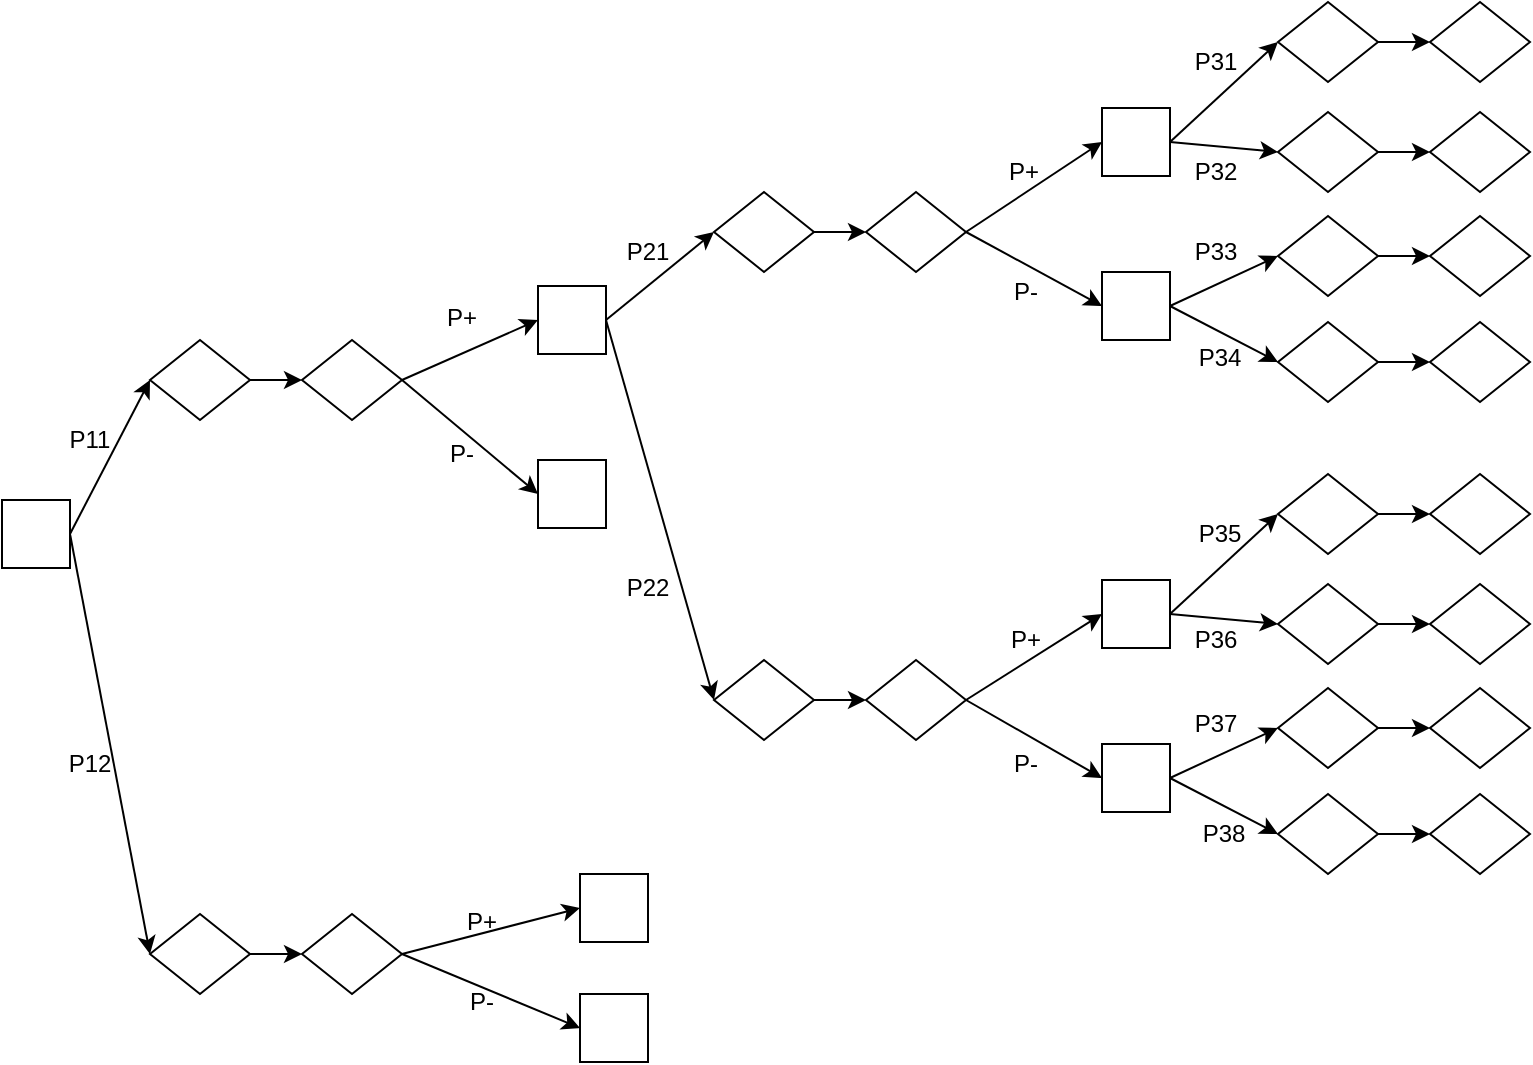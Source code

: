 <mxfile version="12.9.3" type="device"><diagram id="9530nGLfZtfXydzhbEpj" name="Page-1"><mxGraphModel dx="2522" dy="745" grid="1" gridSize="10" guides="1" tooltips="1" connect="1" arrows="1" fold="1" page="1" pageScale="1" pageWidth="1100" pageHeight="850" math="0" shadow="0"><root><mxCell id="0"/><mxCell id="1" parent="0"/><mxCell id="eeh1ejZ7302PbK0JRjxC-1" value="" style="endArrow=classic;html=1;entryX=0;entryY=0.5;entryDx=0;entryDy=0;exitX=1;exitY=0.5;exitDx=0;exitDy=0;" edge="1" parent="1" source="eeh1ejZ7302PbK0JRjxC-17"><mxGeometry width="50" height="50" relative="1" as="geometry"><mxPoint x="-36" y="389" as="sourcePoint"/><mxPoint x="4" y="309" as="targetPoint"/></mxGeometry></mxCell><mxCell id="eeh1ejZ7302PbK0JRjxC-2" value="" style="endArrow=classic;html=1;entryX=0;entryY=0.5;entryDx=0;entryDy=0;exitX=1;exitY=0.5;exitDx=0;exitDy=0;" edge="1" parent="1" source="eeh1ejZ7302PbK0JRjxC-17" target="eeh1ejZ7302PbK0JRjxC-4"><mxGeometry width="50" height="50" relative="1" as="geometry"><mxPoint x="-36" y="389" as="sourcePoint"/><mxPoint x="4" y="469" as="targetPoint"/></mxGeometry></mxCell><mxCell id="eeh1ejZ7302PbK0JRjxC-3" value="" style="rhombus;whiteSpace=wrap;html=1;" vertex="1" parent="1"><mxGeometry x="4" y="289" width="50" height="40" as="geometry"/></mxCell><mxCell id="eeh1ejZ7302PbK0JRjxC-4" value="" style="rhombus;whiteSpace=wrap;html=1;" vertex="1" parent="1"><mxGeometry x="4" y="576" width="50" height="40" as="geometry"/></mxCell><mxCell id="eeh1ejZ7302PbK0JRjxC-5" value="" style="endArrow=classic;html=1;exitX=1;exitY=0.5;exitDx=0;exitDy=0;entryX=0;entryY=0.5;entryDx=0;entryDy=0;" edge="1" parent="1" target="eeh1ejZ7302PbK0JRjxC-15"><mxGeometry width="50" height="50" relative="1" as="geometry"><mxPoint x="130" y="309" as="sourcePoint"/><mxPoint x="190" y="268" as="targetPoint"/></mxGeometry></mxCell><mxCell id="eeh1ejZ7302PbK0JRjxC-6" value="" style="endArrow=classic;html=1;entryX=0;entryY=0.5;entryDx=0;entryDy=0;" edge="1" parent="1" target="eeh1ejZ7302PbK0JRjxC-16"><mxGeometry width="50" height="50" relative="1" as="geometry"><mxPoint x="130" y="309" as="sourcePoint"/><mxPoint x="220" y="368" as="targetPoint"/></mxGeometry></mxCell><mxCell id="eeh1ejZ7302PbK0JRjxC-7" value="" style="endArrow=classic;html=1;exitX=1;exitY=0.5;exitDx=0;exitDy=0;entryX=0;entryY=0.5;entryDx=0;entryDy=0;" edge="1" parent="1" target="eeh1ejZ7302PbK0JRjxC-51" source="eeh1ejZ7302PbK0JRjxC-62"><mxGeometry width="50" height="50" relative="1" as="geometry"><mxPoint x="140" y="600" as="sourcePoint"/><mxPoint x="200" y="580" as="targetPoint"/></mxGeometry></mxCell><mxCell id="eeh1ejZ7302PbK0JRjxC-8" value="" style="endArrow=classic;html=1;entryX=0;entryY=0.5;entryDx=0;entryDy=0;exitX=1;exitY=0.5;exitDx=0;exitDy=0;" edge="1" parent="1" target="eeh1ejZ7302PbK0JRjxC-50" source="eeh1ejZ7302PbK0JRjxC-62"><mxGeometry width="50" height="50" relative="1" as="geometry"><mxPoint x="140" y="600" as="sourcePoint"/><mxPoint x="200" y="620" as="targetPoint"/></mxGeometry></mxCell><mxCell id="eeh1ejZ7302PbK0JRjxC-9" value="P+" style="text;html=1;strokeColor=none;fillColor=none;align=center;verticalAlign=middle;whiteSpace=wrap;rounded=0;" vertex="1" parent="1"><mxGeometry x="150" y="268" width="20" height="20" as="geometry"/></mxCell><mxCell id="eeh1ejZ7302PbK0JRjxC-10" value="P+" style="text;html=1;strokeColor=none;fillColor=none;align=center;verticalAlign=middle;whiteSpace=wrap;rounded=0;" vertex="1" parent="1"><mxGeometry x="160" y="570" width="20" height="20" as="geometry"/></mxCell><mxCell id="eeh1ejZ7302PbK0JRjxC-11" value="P-" style="text;html=1;strokeColor=none;fillColor=none;align=center;verticalAlign=middle;whiteSpace=wrap;rounded=0;" vertex="1" parent="1"><mxGeometry x="150" y="336" width="20" height="20" as="geometry"/></mxCell><mxCell id="eeh1ejZ7302PbK0JRjxC-12" value="P-" style="text;html=1;strokeColor=none;fillColor=none;align=center;verticalAlign=middle;whiteSpace=wrap;rounded=0;" vertex="1" parent="1"><mxGeometry x="160" y="610" width="20" height="20" as="geometry"/></mxCell><mxCell id="eeh1ejZ7302PbK0JRjxC-13" value="P11" style="text;html=1;strokeColor=none;fillColor=none;align=center;verticalAlign=middle;whiteSpace=wrap;rounded=0;" vertex="1" parent="1"><mxGeometry x="-36" y="329" width="20" height="20" as="geometry"/></mxCell><mxCell id="eeh1ejZ7302PbK0JRjxC-14" value="P12" style="text;html=1;strokeColor=none;fillColor=none;align=center;verticalAlign=middle;whiteSpace=wrap;rounded=0;" vertex="1" parent="1"><mxGeometry x="-36" y="491" width="20" height="20" as="geometry"/></mxCell><mxCell id="eeh1ejZ7302PbK0JRjxC-15" value="" style="whiteSpace=wrap;html=1;aspect=fixed;" vertex="1" parent="1"><mxGeometry x="198" y="262" width="34" height="34" as="geometry"/></mxCell><mxCell id="eeh1ejZ7302PbK0JRjxC-16" value="" style="whiteSpace=wrap;html=1;aspect=fixed;" vertex="1" parent="1"><mxGeometry x="198" y="349" width="34" height="34" as="geometry"/></mxCell><mxCell id="eeh1ejZ7302PbK0JRjxC-17" value="" style="whiteSpace=wrap;html=1;aspect=fixed;" vertex="1" parent="1"><mxGeometry x="-70" y="369" width="34" height="34" as="geometry"/></mxCell><mxCell id="eeh1ejZ7302PbK0JRjxC-18" value="" style="endArrow=classic;html=1;exitX=1;exitY=0.5;exitDx=0;exitDy=0;entryX=0;entryY=0.5;entryDx=0;entryDy=0;" edge="1" parent="1" source="eeh1ejZ7302PbK0JRjxC-15" target="eeh1ejZ7302PbK0JRjxC-21"><mxGeometry width="50" height="50" relative="1" as="geometry"><mxPoint x="275" y="291" as="sourcePoint"/><mxPoint x="286" y="306" as="targetPoint"/></mxGeometry></mxCell><mxCell id="eeh1ejZ7302PbK0JRjxC-19" value="" style="endArrow=classic;html=1;exitX=1;exitY=0.5;exitDx=0;exitDy=0;entryX=0;entryY=0.5;entryDx=0;entryDy=0;" edge="1" parent="1" source="eeh1ejZ7302PbK0JRjxC-15" target="eeh1ejZ7302PbK0JRjxC-20"><mxGeometry width="50" height="50" relative="1" as="geometry"><mxPoint x="264" y="262" as="sourcePoint"/><mxPoint x="286" y="262" as="targetPoint"/></mxGeometry></mxCell><mxCell id="eeh1ejZ7302PbK0JRjxC-20" value="" style="rhombus;whiteSpace=wrap;html=1;" vertex="1" parent="1"><mxGeometry x="286" y="215" width="50" height="40" as="geometry"/></mxCell><mxCell id="eeh1ejZ7302PbK0JRjxC-21" value="" style="rhombus;whiteSpace=wrap;html=1;" vertex="1" parent="1"><mxGeometry x="286" y="449" width="50" height="40" as="geometry"/></mxCell><mxCell id="eeh1ejZ7302PbK0JRjxC-22" value="" style="endArrow=classic;html=1;entryX=0;entryY=0.5;entryDx=0;entryDy=0;exitX=1;exitY=0.5;exitDx=0;exitDy=0;" edge="1" parent="1" target="eeh1ejZ7302PbK0JRjxC-26"><mxGeometry width="50" height="50" relative="1" as="geometry"><mxPoint x="412" y="235" as="sourcePoint"/><mxPoint x="472" y="207" as="targetPoint"/></mxGeometry></mxCell><mxCell id="eeh1ejZ7302PbK0JRjxC-23" value="" style="endArrow=classic;html=1;entryX=0;entryY=0.5;entryDx=0;entryDy=0;exitX=1;exitY=0.5;exitDx=0;exitDy=0;" edge="1" parent="1" target="eeh1ejZ7302PbK0JRjxC-27"><mxGeometry width="50" height="50" relative="1" as="geometry"><mxPoint x="412" y="235" as="sourcePoint"/><mxPoint x="502" y="307" as="targetPoint"/></mxGeometry></mxCell><mxCell id="eeh1ejZ7302PbK0JRjxC-24" value="P+" style="text;html=1;strokeColor=none;fillColor=none;align=center;verticalAlign=middle;whiteSpace=wrap;rounded=0;" vertex="1" parent="1"><mxGeometry x="431" y="195" width="20" height="20" as="geometry"/></mxCell><mxCell id="eeh1ejZ7302PbK0JRjxC-25" value="P-" style="text;html=1;strokeColor=none;fillColor=none;align=center;verticalAlign=middle;whiteSpace=wrap;rounded=0;" vertex="1" parent="1"><mxGeometry x="432" y="255" width="20" height="20" as="geometry"/></mxCell><mxCell id="eeh1ejZ7302PbK0JRjxC-26" value="" style="whiteSpace=wrap;html=1;aspect=fixed;" vertex="1" parent="1"><mxGeometry x="480" y="173" width="34" height="34" as="geometry"/></mxCell><mxCell id="eeh1ejZ7302PbK0JRjxC-27" value="" style="whiteSpace=wrap;html=1;aspect=fixed;" vertex="1" parent="1"><mxGeometry x="480" y="255" width="34" height="34" as="geometry"/></mxCell><mxCell id="eeh1ejZ7302PbK0JRjxC-28" value="" style="endArrow=classic;html=1;exitX=1;exitY=0.5;exitDx=0;exitDy=0;entryX=0;entryY=0.5;entryDx=0;entryDy=0;" edge="1" parent="1" source="eeh1ejZ7302PbK0JRjxC-26" target="eeh1ejZ7302PbK0JRjxC-31"><mxGeometry width="50" height="50" relative="1" as="geometry"><mxPoint x="514" y="225" as="sourcePoint"/><mxPoint x="568" y="252" as="targetPoint"/></mxGeometry></mxCell><mxCell id="eeh1ejZ7302PbK0JRjxC-29" value="" style="endArrow=classic;html=1;exitX=1;exitY=0.5;exitDx=0;exitDy=0;entryX=0;entryY=0.5;entryDx=0;entryDy=0;" edge="1" parent="1" source="eeh1ejZ7302PbK0JRjxC-26" target="eeh1ejZ7302PbK0JRjxC-30"><mxGeometry width="50" height="50" relative="1" as="geometry"><mxPoint x="514" y="225" as="sourcePoint"/><mxPoint x="568" y="208" as="targetPoint"/></mxGeometry></mxCell><mxCell id="eeh1ejZ7302PbK0JRjxC-30" value="" style="rhombus;whiteSpace=wrap;html=1;" vertex="1" parent="1"><mxGeometry x="568" y="120" width="50" height="40" as="geometry"/></mxCell><mxCell id="eeh1ejZ7302PbK0JRjxC-31" value="" style="rhombus;whiteSpace=wrap;html=1;" vertex="1" parent="1"><mxGeometry x="568" y="175" width="50" height="40" as="geometry"/></mxCell><mxCell id="eeh1ejZ7302PbK0JRjxC-32" value="" style="endArrow=classic;html=1;exitX=1;exitY=0.5;exitDx=0;exitDy=0;entryX=0;entryY=0.5;entryDx=0;entryDy=0;" edge="1" parent="1" target="eeh1ejZ7302PbK0JRjxC-35"><mxGeometry width="50" height="50" relative="1" as="geometry"><mxPoint x="514" y="272" as="sourcePoint"/><mxPoint x="568" y="314" as="targetPoint"/></mxGeometry></mxCell><mxCell id="eeh1ejZ7302PbK0JRjxC-33" value="" style="endArrow=classic;html=1;exitX=1;exitY=0.5;exitDx=0;exitDy=0;entryX=0;entryY=0.5;entryDx=0;entryDy=0;" edge="1" parent="1" target="eeh1ejZ7302PbK0JRjxC-34"><mxGeometry width="50" height="50" relative="1" as="geometry"><mxPoint x="514" y="272" as="sourcePoint"/><mxPoint x="568" y="270" as="targetPoint"/></mxGeometry></mxCell><mxCell id="eeh1ejZ7302PbK0JRjxC-34" value="" style="rhombus;whiteSpace=wrap;html=1;" vertex="1" parent="1"><mxGeometry x="568" y="227" width="50" height="40" as="geometry"/></mxCell><mxCell id="eeh1ejZ7302PbK0JRjxC-35" value="" style="rhombus;whiteSpace=wrap;html=1;" vertex="1" parent="1"><mxGeometry x="568" y="280" width="50" height="40" as="geometry"/></mxCell><mxCell id="eeh1ejZ7302PbK0JRjxC-36" value="" style="endArrow=classic;html=1;entryX=0;entryY=0.5;entryDx=0;entryDy=0;exitX=1;exitY=0.5;exitDx=0;exitDy=0;" edge="1" parent="1" target="eeh1ejZ7302PbK0JRjxC-40"><mxGeometry width="50" height="50" relative="1" as="geometry"><mxPoint x="412" y="469" as="sourcePoint"/><mxPoint x="472" y="443" as="targetPoint"/></mxGeometry></mxCell><mxCell id="eeh1ejZ7302PbK0JRjxC-37" value="" style="endArrow=classic;html=1;entryX=0;entryY=0.5;entryDx=0;entryDy=0;exitX=1;exitY=0.5;exitDx=0;exitDy=0;" edge="1" parent="1" target="eeh1ejZ7302PbK0JRjxC-41"><mxGeometry width="50" height="50" relative="1" as="geometry"><mxPoint x="412" y="469" as="sourcePoint"/><mxPoint x="502" y="543" as="targetPoint"/></mxGeometry></mxCell><mxCell id="eeh1ejZ7302PbK0JRjxC-38" value="P+" style="text;html=1;strokeColor=none;fillColor=none;align=center;verticalAlign=middle;whiteSpace=wrap;rounded=0;" vertex="1" parent="1"><mxGeometry x="432" y="429" width="20" height="20" as="geometry"/></mxCell><mxCell id="eeh1ejZ7302PbK0JRjxC-39" value="P-" style="text;html=1;strokeColor=none;fillColor=none;align=center;verticalAlign=middle;whiteSpace=wrap;rounded=0;" vertex="1" parent="1"><mxGeometry x="432" y="491" width="20" height="20" as="geometry"/></mxCell><mxCell id="eeh1ejZ7302PbK0JRjxC-40" value="" style="whiteSpace=wrap;html=1;aspect=fixed;" vertex="1" parent="1"><mxGeometry x="480" y="409" width="34" height="34" as="geometry"/></mxCell><mxCell id="eeh1ejZ7302PbK0JRjxC-41" value="" style="whiteSpace=wrap;html=1;aspect=fixed;" vertex="1" parent="1"><mxGeometry x="480" y="491" width="34" height="34" as="geometry"/></mxCell><mxCell id="eeh1ejZ7302PbK0JRjxC-42" value="" style="endArrow=classic;html=1;exitX=1;exitY=0.5;exitDx=0;exitDy=0;entryX=0;entryY=0.5;entryDx=0;entryDy=0;" edge="1" parent="1" source="eeh1ejZ7302PbK0JRjxC-40" target="eeh1ejZ7302PbK0JRjxC-45"><mxGeometry width="50" height="50" relative="1" as="geometry"><mxPoint x="514" y="461" as="sourcePoint"/><mxPoint x="568" y="488" as="targetPoint"/></mxGeometry></mxCell><mxCell id="eeh1ejZ7302PbK0JRjxC-43" value="" style="endArrow=classic;html=1;exitX=1;exitY=0.5;exitDx=0;exitDy=0;entryX=0;entryY=0.5;entryDx=0;entryDy=0;" edge="1" parent="1" source="eeh1ejZ7302PbK0JRjxC-40" target="eeh1ejZ7302PbK0JRjxC-44"><mxGeometry width="50" height="50" relative="1" as="geometry"><mxPoint x="514" y="461" as="sourcePoint"/><mxPoint x="568" y="444" as="targetPoint"/></mxGeometry></mxCell><mxCell id="eeh1ejZ7302PbK0JRjxC-44" value="" style="rhombus;whiteSpace=wrap;html=1;" vertex="1" parent="1"><mxGeometry x="568" y="356" width="50" height="40" as="geometry"/></mxCell><mxCell id="eeh1ejZ7302PbK0JRjxC-45" value="" style="rhombus;whiteSpace=wrap;html=1;" vertex="1" parent="1"><mxGeometry x="568" y="411" width="50" height="40" as="geometry"/></mxCell><mxCell id="eeh1ejZ7302PbK0JRjxC-46" value="" style="endArrow=classic;html=1;exitX=1;exitY=0.5;exitDx=0;exitDy=0;entryX=0;entryY=0.5;entryDx=0;entryDy=0;" edge="1" parent="1" target="eeh1ejZ7302PbK0JRjxC-49"><mxGeometry width="50" height="50" relative="1" as="geometry"><mxPoint x="514" y="508" as="sourcePoint"/><mxPoint x="568" y="550" as="targetPoint"/></mxGeometry></mxCell><mxCell id="eeh1ejZ7302PbK0JRjxC-47" value="" style="endArrow=classic;html=1;exitX=1;exitY=0.5;exitDx=0;exitDy=0;entryX=0;entryY=0.5;entryDx=0;entryDy=0;" edge="1" parent="1" target="eeh1ejZ7302PbK0JRjxC-48"><mxGeometry width="50" height="50" relative="1" as="geometry"><mxPoint x="514" y="508" as="sourcePoint"/><mxPoint x="568" y="506" as="targetPoint"/></mxGeometry></mxCell><mxCell id="eeh1ejZ7302PbK0JRjxC-48" value="" style="rhombus;whiteSpace=wrap;html=1;" vertex="1" parent="1"><mxGeometry x="568" y="463" width="50" height="40" as="geometry"/></mxCell><mxCell id="eeh1ejZ7302PbK0JRjxC-49" value="" style="rhombus;whiteSpace=wrap;html=1;" vertex="1" parent="1"><mxGeometry x="568" y="516" width="50" height="40" as="geometry"/></mxCell><mxCell id="eeh1ejZ7302PbK0JRjxC-50" value="" style="whiteSpace=wrap;html=1;aspect=fixed;" vertex="1" parent="1"><mxGeometry x="219" y="616" width="34" height="34" as="geometry"/></mxCell><mxCell id="eeh1ejZ7302PbK0JRjxC-51" value="" style="whiteSpace=wrap;html=1;aspect=fixed;" vertex="1" parent="1"><mxGeometry x="219" y="556" width="34" height="34" as="geometry"/></mxCell><mxCell id="eeh1ejZ7302PbK0JRjxC-52" value="P21" style="text;html=1;strokeColor=none;fillColor=none;align=center;verticalAlign=middle;whiteSpace=wrap;rounded=0;" vertex="1" parent="1"><mxGeometry x="243" y="235" width="20" height="20" as="geometry"/></mxCell><mxCell id="eeh1ejZ7302PbK0JRjxC-53" value="P22" style="text;html=1;strokeColor=none;fillColor=none;align=center;verticalAlign=middle;whiteSpace=wrap;rounded=0;" vertex="1" parent="1"><mxGeometry x="243" y="403" width="20" height="20" as="geometry"/></mxCell><mxCell id="eeh1ejZ7302PbK0JRjxC-54" value="P31" style="text;html=1;strokeColor=none;fillColor=none;align=center;verticalAlign=middle;whiteSpace=wrap;rounded=0;" vertex="1" parent="1"><mxGeometry x="527" y="140" width="20" height="20" as="geometry"/></mxCell><mxCell id="eeh1ejZ7302PbK0JRjxC-55" value="P32" style="text;html=1;strokeColor=none;fillColor=none;align=center;verticalAlign=middle;whiteSpace=wrap;rounded=0;" vertex="1" parent="1"><mxGeometry x="527" y="195" width="20" height="20" as="geometry"/></mxCell><mxCell id="eeh1ejZ7302PbK0JRjxC-56" value="P33" style="text;html=1;strokeColor=none;fillColor=none;align=center;verticalAlign=middle;whiteSpace=wrap;rounded=0;" vertex="1" parent="1"><mxGeometry x="527" y="235" width="20" height="20" as="geometry"/></mxCell><mxCell id="eeh1ejZ7302PbK0JRjxC-57" value="P35" style="text;html=1;strokeColor=none;fillColor=none;align=center;verticalAlign=middle;whiteSpace=wrap;rounded=0;" vertex="1" parent="1"><mxGeometry x="529" y="376" width="20" height="20" as="geometry"/></mxCell><mxCell id="eeh1ejZ7302PbK0JRjxC-58" value="P34" style="text;html=1;strokeColor=none;fillColor=none;align=center;verticalAlign=middle;whiteSpace=wrap;rounded=0;" vertex="1" parent="1"><mxGeometry x="529" y="288" width="20" height="20" as="geometry"/></mxCell><mxCell id="eeh1ejZ7302PbK0JRjxC-59" value="P36" style="text;html=1;strokeColor=none;fillColor=none;align=center;verticalAlign=middle;whiteSpace=wrap;rounded=0;" vertex="1" parent="1"><mxGeometry x="527" y="429" width="20" height="20" as="geometry"/></mxCell><mxCell id="eeh1ejZ7302PbK0JRjxC-60" value="P37" style="text;html=1;strokeColor=none;fillColor=none;align=center;verticalAlign=middle;whiteSpace=wrap;rounded=0;" vertex="1" parent="1"><mxGeometry x="527" y="471" width="20" height="20" as="geometry"/></mxCell><mxCell id="eeh1ejZ7302PbK0JRjxC-61" value="P38" style="text;html=1;strokeColor=none;fillColor=none;align=center;verticalAlign=middle;whiteSpace=wrap;rounded=0;" vertex="1" parent="1"><mxGeometry x="531" y="526" width="20" height="20" as="geometry"/></mxCell><mxCell id="eeh1ejZ7302PbK0JRjxC-62" value="" style="rhombus;whiteSpace=wrap;html=1;" vertex="1" parent="1"><mxGeometry x="80" y="576" width="50" height="40" as="geometry"/></mxCell><mxCell id="eeh1ejZ7302PbK0JRjxC-63" value="" style="endArrow=classic;html=1;exitX=1;exitY=0.5;exitDx=0;exitDy=0;entryX=0;entryY=0.5;entryDx=0;entryDy=0;" edge="1" parent="1" source="eeh1ejZ7302PbK0JRjxC-4" target="eeh1ejZ7302PbK0JRjxC-62"><mxGeometry width="50" height="50" relative="1" as="geometry"><mxPoint x="20" y="670" as="sourcePoint"/><mxPoint x="74" y="860" as="targetPoint"/></mxGeometry></mxCell><mxCell id="eeh1ejZ7302PbK0JRjxC-64" value="" style="rhombus;whiteSpace=wrap;html=1;" vertex="1" parent="1"><mxGeometry x="80" y="289" width="50" height="40" as="geometry"/></mxCell><mxCell id="eeh1ejZ7302PbK0JRjxC-65" value="" style="endArrow=classic;html=1;exitX=1;exitY=0.5;exitDx=0;exitDy=0;entryX=0;entryY=0.5;entryDx=0;entryDy=0;" edge="1" parent="1" target="eeh1ejZ7302PbK0JRjxC-64"><mxGeometry width="50" height="50" relative="1" as="geometry"><mxPoint x="54" y="309" as="sourcePoint"/><mxPoint x="74" y="573" as="targetPoint"/></mxGeometry></mxCell><mxCell id="eeh1ejZ7302PbK0JRjxC-66" value="" style="rhombus;whiteSpace=wrap;html=1;" vertex="1" parent="1"><mxGeometry x="362" y="215" width="50" height="40" as="geometry"/></mxCell><mxCell id="eeh1ejZ7302PbK0JRjxC-67" value="" style="endArrow=classic;html=1;exitX=1;exitY=0.5;exitDx=0;exitDy=0;entryX=0;entryY=0.5;entryDx=0;entryDy=0;" edge="1" parent="1" target="eeh1ejZ7302PbK0JRjxC-66"><mxGeometry width="50" height="50" relative="1" as="geometry"><mxPoint x="336" y="235" as="sourcePoint"/><mxPoint x="356" y="499" as="targetPoint"/></mxGeometry></mxCell><mxCell id="eeh1ejZ7302PbK0JRjxC-68" value="" style="rhombus;whiteSpace=wrap;html=1;" vertex="1" parent="1"><mxGeometry x="644" y="120" width="50" height="40" as="geometry"/></mxCell><mxCell id="eeh1ejZ7302PbK0JRjxC-69" value="" style="endArrow=classic;html=1;exitX=1;exitY=0.5;exitDx=0;exitDy=0;entryX=0;entryY=0.5;entryDx=0;entryDy=0;" edge="1" parent="1" target="eeh1ejZ7302PbK0JRjxC-68"><mxGeometry width="50" height="50" relative="1" as="geometry"><mxPoint x="618" y="140" as="sourcePoint"/><mxPoint x="638" y="404" as="targetPoint"/></mxGeometry></mxCell><mxCell id="eeh1ejZ7302PbK0JRjxC-70" value="" style="rhombus;whiteSpace=wrap;html=1;" vertex="1" parent="1"><mxGeometry x="644" y="175" width="50" height="40" as="geometry"/></mxCell><mxCell id="eeh1ejZ7302PbK0JRjxC-71" value="" style="endArrow=classic;html=1;exitX=1;exitY=0.5;exitDx=0;exitDy=0;entryX=0;entryY=0.5;entryDx=0;entryDy=0;" edge="1" parent="1" target="eeh1ejZ7302PbK0JRjxC-70"><mxGeometry width="50" height="50" relative="1" as="geometry"><mxPoint x="618" y="195" as="sourcePoint"/><mxPoint x="638" y="459" as="targetPoint"/></mxGeometry></mxCell><mxCell id="eeh1ejZ7302PbK0JRjxC-72" value="" style="rhombus;whiteSpace=wrap;html=1;" vertex="1" parent="1"><mxGeometry x="644" y="227" width="50" height="40" as="geometry"/></mxCell><mxCell id="eeh1ejZ7302PbK0JRjxC-73" value="" style="endArrow=classic;html=1;entryX=0;entryY=0.5;entryDx=0;entryDy=0;" edge="1" parent="1" target="eeh1ejZ7302PbK0JRjxC-72" source="eeh1ejZ7302PbK0JRjxC-34"><mxGeometry width="50" height="50" relative="1" as="geometry"><mxPoint x="640" y="248" as="sourcePoint"/><mxPoint x="660" y="512" as="targetPoint"/></mxGeometry></mxCell><mxCell id="eeh1ejZ7302PbK0JRjxC-74" value="" style="rhombus;whiteSpace=wrap;html=1;" vertex="1" parent="1"><mxGeometry x="644" y="280" width="50" height="40" as="geometry"/></mxCell><mxCell id="eeh1ejZ7302PbK0JRjxC-75" value="" style="endArrow=classic;html=1;entryX=0;entryY=0.5;entryDx=0;entryDy=0;" edge="1" parent="1" target="eeh1ejZ7302PbK0JRjxC-74"><mxGeometry width="50" height="50" relative="1" as="geometry"><mxPoint x="618" y="300" as="sourcePoint"/><mxPoint x="660" y="565" as="targetPoint"/></mxGeometry></mxCell><mxCell id="eeh1ejZ7302PbK0JRjxC-76" value="" style="rhombus;whiteSpace=wrap;html=1;" vertex="1" parent="1"><mxGeometry x="362" y="449" width="50" height="40" as="geometry"/></mxCell><mxCell id="eeh1ejZ7302PbK0JRjxC-77" value="" style="endArrow=classic;html=1;exitX=1;exitY=0.5;exitDx=0;exitDy=0;entryX=0;entryY=0.5;entryDx=0;entryDy=0;" edge="1" parent="1" target="eeh1ejZ7302PbK0JRjxC-76"><mxGeometry width="50" height="50" relative="1" as="geometry"><mxPoint x="336" y="469" as="sourcePoint"/><mxPoint x="356" y="733" as="targetPoint"/></mxGeometry></mxCell><mxCell id="eeh1ejZ7302PbK0JRjxC-78" value="" style="rhombus;whiteSpace=wrap;html=1;" vertex="1" parent="1"><mxGeometry x="644" y="356" width="50" height="40" as="geometry"/></mxCell><mxCell id="eeh1ejZ7302PbK0JRjxC-79" value="" style="endArrow=classic;html=1;exitX=1;exitY=0.5;exitDx=0;exitDy=0;entryX=0;entryY=0.5;entryDx=0;entryDy=0;" edge="1" parent="1" target="eeh1ejZ7302PbK0JRjxC-78"><mxGeometry width="50" height="50" relative="1" as="geometry"><mxPoint x="618" y="376" as="sourcePoint"/><mxPoint x="638" y="640" as="targetPoint"/></mxGeometry></mxCell><mxCell id="eeh1ejZ7302PbK0JRjxC-80" value="" style="rhombus;whiteSpace=wrap;html=1;" vertex="1" parent="1"><mxGeometry x="644" y="411" width="50" height="40" as="geometry"/></mxCell><mxCell id="eeh1ejZ7302PbK0JRjxC-81" value="" style="endArrow=classic;html=1;exitX=1;exitY=0.5;exitDx=0;exitDy=0;entryX=0;entryY=0.5;entryDx=0;entryDy=0;" edge="1" parent="1" target="eeh1ejZ7302PbK0JRjxC-80"><mxGeometry width="50" height="50" relative="1" as="geometry"><mxPoint x="618" y="431" as="sourcePoint"/><mxPoint x="638" y="695" as="targetPoint"/></mxGeometry></mxCell><mxCell id="eeh1ejZ7302PbK0JRjxC-82" value="" style="rhombus;whiteSpace=wrap;html=1;" vertex="1" parent="1"><mxGeometry x="644" y="463" width="50" height="40" as="geometry"/></mxCell><mxCell id="eeh1ejZ7302PbK0JRjxC-83" value="" style="endArrow=classic;html=1;entryX=0;entryY=0.5;entryDx=0;entryDy=0;" edge="1" parent="1" target="eeh1ejZ7302PbK0JRjxC-82"><mxGeometry width="50" height="50" relative="1" as="geometry"><mxPoint x="618" y="483" as="sourcePoint"/><mxPoint x="660" y="748" as="targetPoint"/></mxGeometry></mxCell><mxCell id="eeh1ejZ7302PbK0JRjxC-84" value="" style="rhombus;whiteSpace=wrap;html=1;" vertex="1" parent="1"><mxGeometry x="644" y="516" width="50" height="40" as="geometry"/></mxCell><mxCell id="eeh1ejZ7302PbK0JRjxC-85" value="" style="endArrow=classic;html=1;entryX=0;entryY=0.5;entryDx=0;entryDy=0;" edge="1" parent="1" target="eeh1ejZ7302PbK0JRjxC-84"><mxGeometry width="50" height="50" relative="1" as="geometry"><mxPoint x="618" y="536" as="sourcePoint"/><mxPoint x="660" y="801" as="targetPoint"/></mxGeometry></mxCell></root></mxGraphModel></diagram></mxfile>